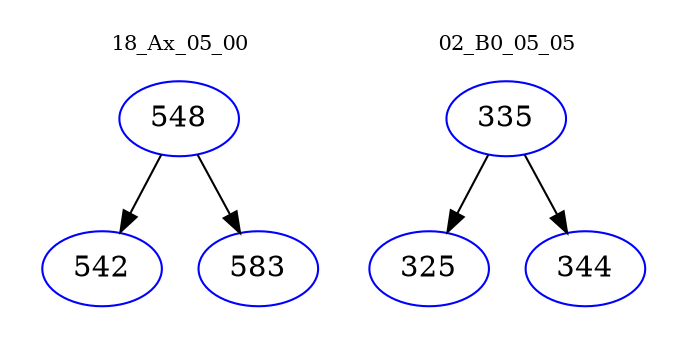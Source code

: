 digraph{
subgraph cluster_0 {
color = white
label = "18_Ax_05_00";
fontsize=10;
T0_548 [label="548", color="blue"]
T0_548 -> T0_542 [color="black"]
T0_542 [label="542", color="blue"]
T0_548 -> T0_583 [color="black"]
T0_583 [label="583", color="blue"]
}
subgraph cluster_1 {
color = white
label = "02_B0_05_05";
fontsize=10;
T1_335 [label="335", color="blue"]
T1_335 -> T1_325 [color="black"]
T1_325 [label="325", color="blue"]
T1_335 -> T1_344 [color="black"]
T1_344 [label="344", color="blue"]
}
}
